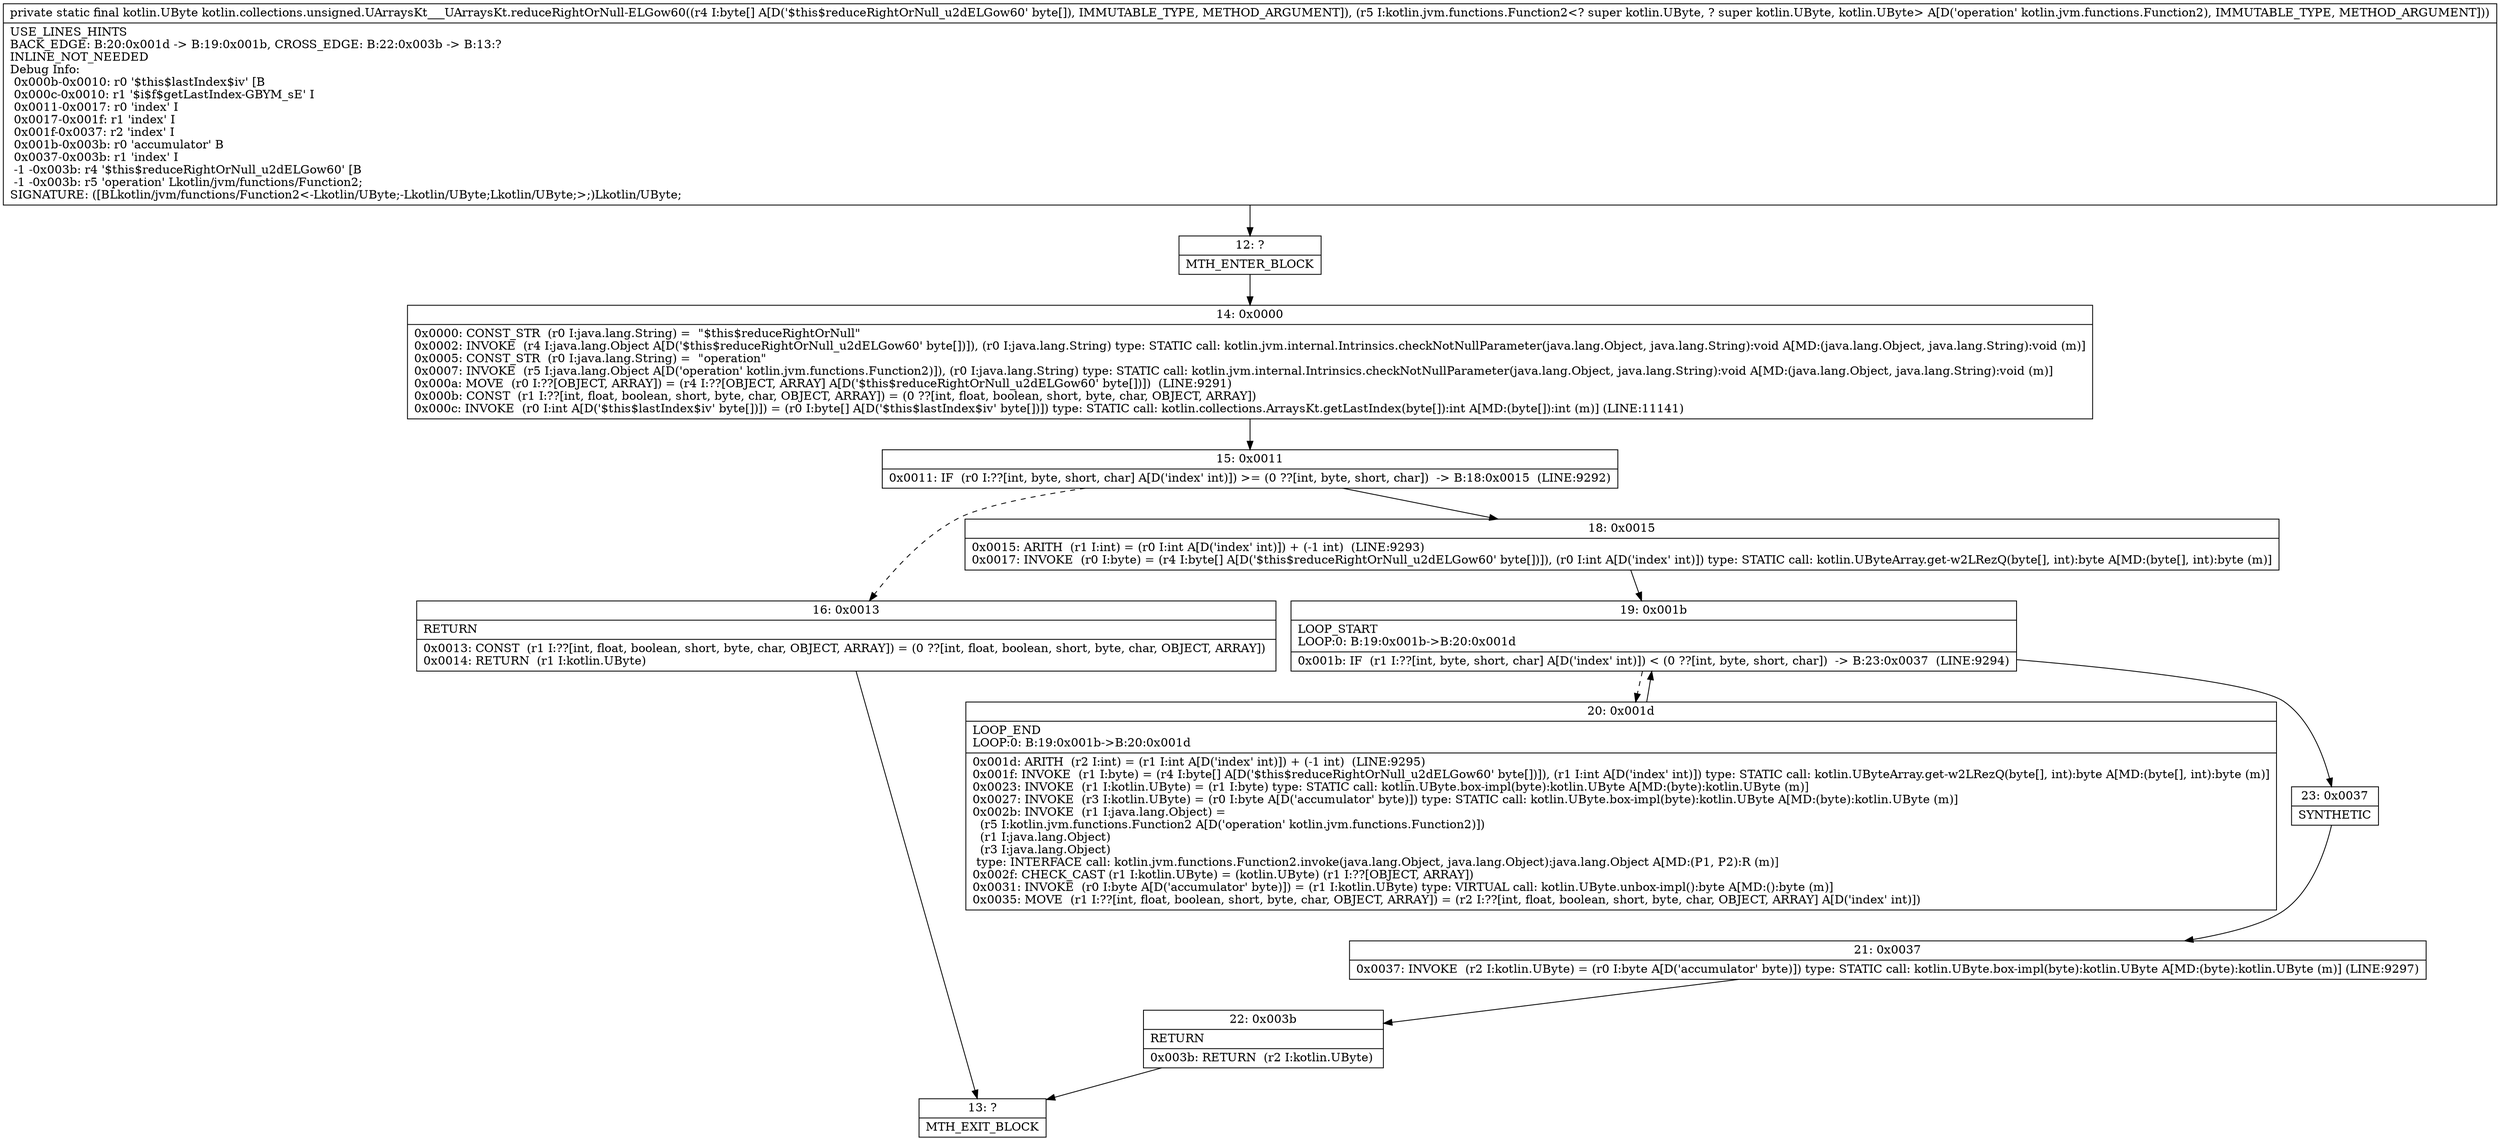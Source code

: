 digraph "CFG forkotlin.collections.unsigned.UArraysKt___UArraysKt.reduceRightOrNull\-ELGow60([BLkotlin\/jvm\/functions\/Function2;)Lkotlin\/UByte;" {
Node_12 [shape=record,label="{12\:\ ?|MTH_ENTER_BLOCK\l}"];
Node_14 [shape=record,label="{14\:\ 0x0000|0x0000: CONST_STR  (r0 I:java.lang.String) =  \"$this$reduceRightOrNull\" \l0x0002: INVOKE  (r4 I:java.lang.Object A[D('$this$reduceRightOrNull_u2dELGow60' byte[])]), (r0 I:java.lang.String) type: STATIC call: kotlin.jvm.internal.Intrinsics.checkNotNullParameter(java.lang.Object, java.lang.String):void A[MD:(java.lang.Object, java.lang.String):void (m)]\l0x0005: CONST_STR  (r0 I:java.lang.String) =  \"operation\" \l0x0007: INVOKE  (r5 I:java.lang.Object A[D('operation' kotlin.jvm.functions.Function2)]), (r0 I:java.lang.String) type: STATIC call: kotlin.jvm.internal.Intrinsics.checkNotNullParameter(java.lang.Object, java.lang.String):void A[MD:(java.lang.Object, java.lang.String):void (m)]\l0x000a: MOVE  (r0 I:??[OBJECT, ARRAY]) = (r4 I:??[OBJECT, ARRAY] A[D('$this$reduceRightOrNull_u2dELGow60' byte[])])  (LINE:9291)\l0x000b: CONST  (r1 I:??[int, float, boolean, short, byte, char, OBJECT, ARRAY]) = (0 ??[int, float, boolean, short, byte, char, OBJECT, ARRAY]) \l0x000c: INVOKE  (r0 I:int A[D('$this$lastIndex$iv' byte[])]) = (r0 I:byte[] A[D('$this$lastIndex$iv' byte[])]) type: STATIC call: kotlin.collections.ArraysKt.getLastIndex(byte[]):int A[MD:(byte[]):int (m)] (LINE:11141)\l}"];
Node_15 [shape=record,label="{15\:\ 0x0011|0x0011: IF  (r0 I:??[int, byte, short, char] A[D('index' int)]) \>= (0 ??[int, byte, short, char])  \-\> B:18:0x0015  (LINE:9292)\l}"];
Node_16 [shape=record,label="{16\:\ 0x0013|RETURN\l|0x0013: CONST  (r1 I:??[int, float, boolean, short, byte, char, OBJECT, ARRAY]) = (0 ??[int, float, boolean, short, byte, char, OBJECT, ARRAY]) \l0x0014: RETURN  (r1 I:kotlin.UByte) \l}"];
Node_13 [shape=record,label="{13\:\ ?|MTH_EXIT_BLOCK\l}"];
Node_18 [shape=record,label="{18\:\ 0x0015|0x0015: ARITH  (r1 I:int) = (r0 I:int A[D('index' int)]) + (\-1 int)  (LINE:9293)\l0x0017: INVOKE  (r0 I:byte) = (r4 I:byte[] A[D('$this$reduceRightOrNull_u2dELGow60' byte[])]), (r0 I:int A[D('index' int)]) type: STATIC call: kotlin.UByteArray.get\-w2LRezQ(byte[], int):byte A[MD:(byte[], int):byte (m)]\l}"];
Node_19 [shape=record,label="{19\:\ 0x001b|LOOP_START\lLOOP:0: B:19:0x001b\-\>B:20:0x001d\l|0x001b: IF  (r1 I:??[int, byte, short, char] A[D('index' int)]) \< (0 ??[int, byte, short, char])  \-\> B:23:0x0037  (LINE:9294)\l}"];
Node_20 [shape=record,label="{20\:\ 0x001d|LOOP_END\lLOOP:0: B:19:0x001b\-\>B:20:0x001d\l|0x001d: ARITH  (r2 I:int) = (r1 I:int A[D('index' int)]) + (\-1 int)  (LINE:9295)\l0x001f: INVOKE  (r1 I:byte) = (r4 I:byte[] A[D('$this$reduceRightOrNull_u2dELGow60' byte[])]), (r1 I:int A[D('index' int)]) type: STATIC call: kotlin.UByteArray.get\-w2LRezQ(byte[], int):byte A[MD:(byte[], int):byte (m)]\l0x0023: INVOKE  (r1 I:kotlin.UByte) = (r1 I:byte) type: STATIC call: kotlin.UByte.box\-impl(byte):kotlin.UByte A[MD:(byte):kotlin.UByte (m)]\l0x0027: INVOKE  (r3 I:kotlin.UByte) = (r0 I:byte A[D('accumulator' byte)]) type: STATIC call: kotlin.UByte.box\-impl(byte):kotlin.UByte A[MD:(byte):kotlin.UByte (m)]\l0x002b: INVOKE  (r1 I:java.lang.Object) = \l  (r5 I:kotlin.jvm.functions.Function2 A[D('operation' kotlin.jvm.functions.Function2)])\l  (r1 I:java.lang.Object)\l  (r3 I:java.lang.Object)\l type: INTERFACE call: kotlin.jvm.functions.Function2.invoke(java.lang.Object, java.lang.Object):java.lang.Object A[MD:(P1, P2):R (m)]\l0x002f: CHECK_CAST (r1 I:kotlin.UByte) = (kotlin.UByte) (r1 I:??[OBJECT, ARRAY]) \l0x0031: INVOKE  (r0 I:byte A[D('accumulator' byte)]) = (r1 I:kotlin.UByte) type: VIRTUAL call: kotlin.UByte.unbox\-impl():byte A[MD:():byte (m)]\l0x0035: MOVE  (r1 I:??[int, float, boolean, short, byte, char, OBJECT, ARRAY]) = (r2 I:??[int, float, boolean, short, byte, char, OBJECT, ARRAY] A[D('index' int)]) \l}"];
Node_23 [shape=record,label="{23\:\ 0x0037|SYNTHETIC\l}"];
Node_21 [shape=record,label="{21\:\ 0x0037|0x0037: INVOKE  (r2 I:kotlin.UByte) = (r0 I:byte A[D('accumulator' byte)]) type: STATIC call: kotlin.UByte.box\-impl(byte):kotlin.UByte A[MD:(byte):kotlin.UByte (m)] (LINE:9297)\l}"];
Node_22 [shape=record,label="{22\:\ 0x003b|RETURN\l|0x003b: RETURN  (r2 I:kotlin.UByte) \l}"];
MethodNode[shape=record,label="{private static final kotlin.UByte kotlin.collections.unsigned.UArraysKt___UArraysKt.reduceRightOrNull\-ELGow60((r4 I:byte[] A[D('$this$reduceRightOrNull_u2dELGow60' byte[]), IMMUTABLE_TYPE, METHOD_ARGUMENT]), (r5 I:kotlin.jvm.functions.Function2\<? super kotlin.UByte, ? super kotlin.UByte, kotlin.UByte\> A[D('operation' kotlin.jvm.functions.Function2), IMMUTABLE_TYPE, METHOD_ARGUMENT]))  | USE_LINES_HINTS\lBACK_EDGE: B:20:0x001d \-\> B:19:0x001b, CROSS_EDGE: B:22:0x003b \-\> B:13:?\lINLINE_NOT_NEEDED\lDebug Info:\l  0x000b\-0x0010: r0 '$this$lastIndex$iv' [B\l  0x000c\-0x0010: r1 '$i$f$getLastIndex\-GBYM_sE' I\l  0x0011\-0x0017: r0 'index' I\l  0x0017\-0x001f: r1 'index' I\l  0x001f\-0x0037: r2 'index' I\l  0x001b\-0x003b: r0 'accumulator' B\l  0x0037\-0x003b: r1 'index' I\l  \-1 \-0x003b: r4 '$this$reduceRightOrNull_u2dELGow60' [B\l  \-1 \-0x003b: r5 'operation' Lkotlin\/jvm\/functions\/Function2;\lSIGNATURE: ([BLkotlin\/jvm\/functions\/Function2\<\-Lkotlin\/UByte;\-Lkotlin\/UByte;Lkotlin\/UByte;\>;)Lkotlin\/UByte;\l}"];
MethodNode -> Node_12;Node_12 -> Node_14;
Node_14 -> Node_15;
Node_15 -> Node_16[style=dashed];
Node_15 -> Node_18;
Node_16 -> Node_13;
Node_18 -> Node_19;
Node_19 -> Node_20[style=dashed];
Node_19 -> Node_23;
Node_20 -> Node_19;
Node_23 -> Node_21;
Node_21 -> Node_22;
Node_22 -> Node_13;
}

